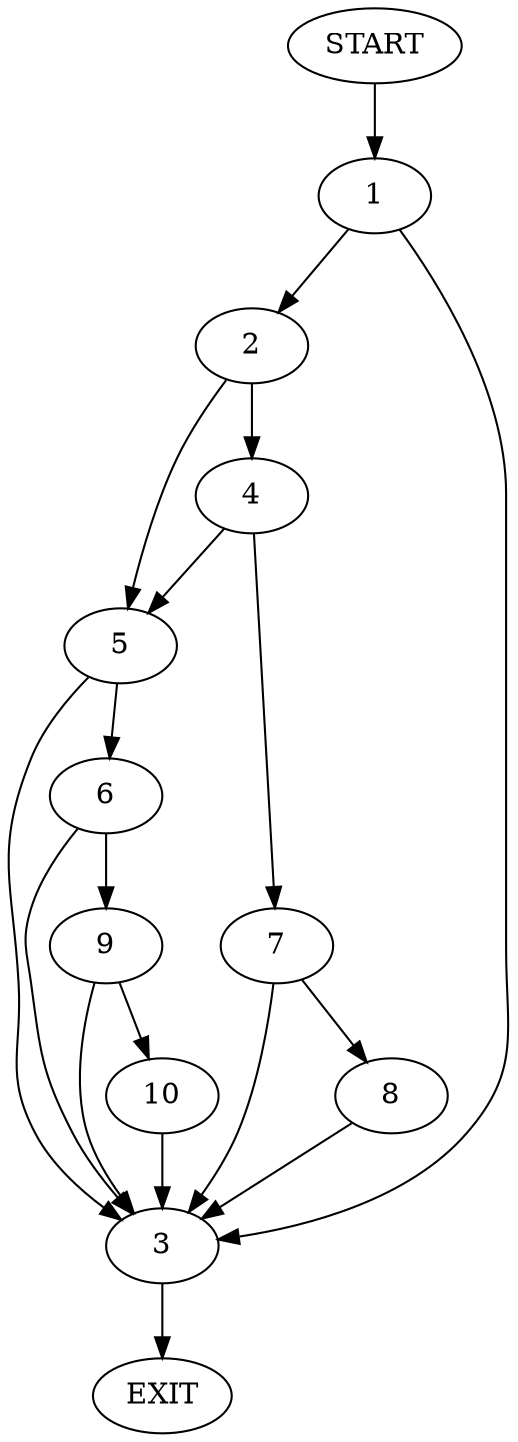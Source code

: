 digraph {
0 [label="START"]
11 [label="EXIT"]
0 -> 1
1 -> 2
1 -> 3
2 -> 4
2 -> 5
3 -> 11
5 -> 6
5 -> 3
4 -> 5
4 -> 7
7 -> 8
7 -> 3
8 -> 3
6 -> 9
6 -> 3
9 -> 10
9 -> 3
10 -> 3
}
